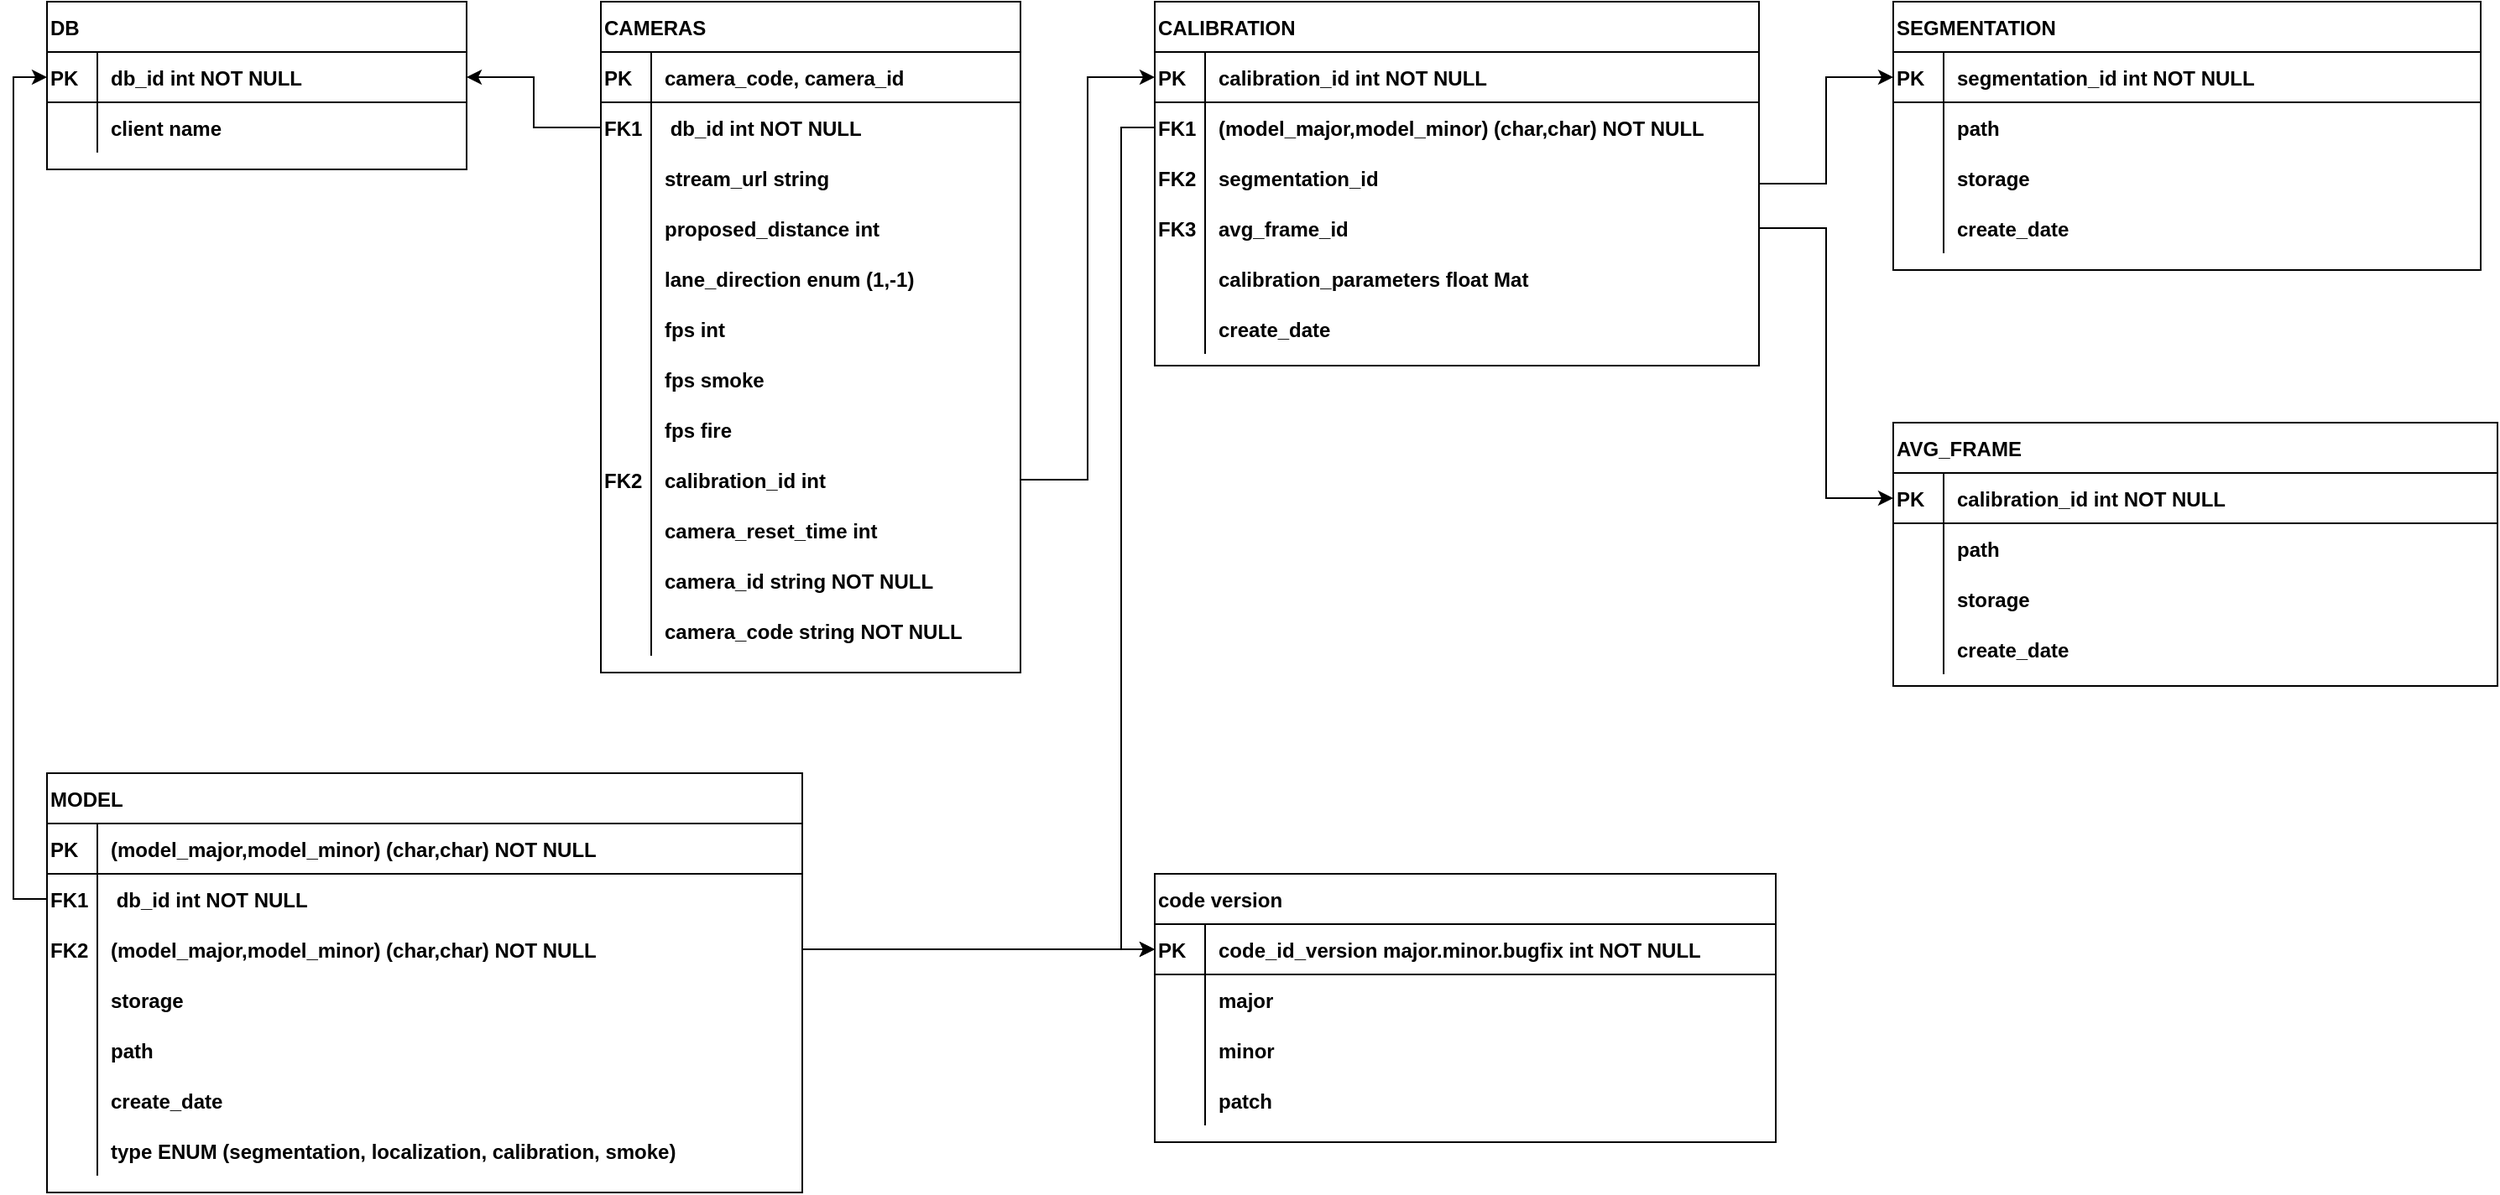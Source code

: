<mxfile version="20.6.2" type="github">
  <diagram id="R2lEEEUBdFMjLlhIrx00" name="Page-1">
    <mxGraphModel dx="2887" dy="1144" grid="1" gridSize="10" guides="1" tooltips="1" connect="1" arrows="1" fold="1" page="1" pageScale="1" pageWidth="850" pageHeight="1100" math="0" shadow="0" extFonts="Permanent Marker^https://fonts.googleapis.com/css?family=Permanent+Marker">
      <root>
        <mxCell id="0" />
        <mxCell id="1" parent="0" />
        <mxCell id="C-vyLk0tnHw3VtMMgP7b-2" value="SEGMENTATION" style="shape=table;startSize=30;container=1;collapsible=1;childLayout=tableLayout;fixedRows=1;rowLines=0;fontStyle=1;align=left;resizeLast=1;strokeWidth=1;strokeColor=default;fillColor=none;" parent="1" vertex="1">
          <mxGeometry x="880" y="120" width="350" height="160" as="geometry">
            <mxRectangle x="450" y="120" width="140" height="30" as="alternateBounds" />
          </mxGeometry>
        </mxCell>
        <mxCell id="C-vyLk0tnHw3VtMMgP7b-3" value="" style="shape=partialRectangle;collapsible=0;dropTarget=0;pointerEvents=0;points=[[0,0.5],[1,0.5]];portConstraint=eastwest;top=0;left=0;right=0;bottom=1;strokeWidth=1;strokeColor=default;fillColor=none;startSize=30;fontStyle=1;align=left;" parent="C-vyLk0tnHw3VtMMgP7b-2" vertex="1">
          <mxGeometry y="30" width="350" height="30" as="geometry" />
        </mxCell>
        <mxCell id="C-vyLk0tnHw3VtMMgP7b-4" value="PK" style="shape=partialRectangle;overflow=hidden;connectable=0;top=0;left=0;bottom=0;right=0;fontStyle=1;strokeWidth=1;strokeColor=default;fillColor=none;startSize=30;align=left;" parent="C-vyLk0tnHw3VtMMgP7b-3" vertex="1">
          <mxGeometry width="30" height="30" as="geometry">
            <mxRectangle width="30" height="30" as="alternateBounds" />
          </mxGeometry>
        </mxCell>
        <mxCell id="C-vyLk0tnHw3VtMMgP7b-5" value="segmentation_id int NOT NULL " style="shape=partialRectangle;overflow=hidden;connectable=0;top=0;left=0;bottom=0;right=0;align=left;spacingLeft=6;fontStyle=1;strokeWidth=1;strokeColor=default;fillColor=none;startSize=30;" parent="C-vyLk0tnHw3VtMMgP7b-3" vertex="1">
          <mxGeometry x="30" width="320" height="30" as="geometry">
            <mxRectangle width="320" height="30" as="alternateBounds" />
          </mxGeometry>
        </mxCell>
        <mxCell id="C-vyLk0tnHw3VtMMgP7b-9" value="" style="shape=partialRectangle;collapsible=0;dropTarget=0;pointerEvents=0;points=[[0,0.5],[1,0.5]];portConstraint=eastwest;top=0;left=0;right=0;bottom=0;strokeWidth=1;strokeColor=default;fillColor=none;startSize=30;fontStyle=1;align=left;" parent="C-vyLk0tnHw3VtMMgP7b-2" vertex="1">
          <mxGeometry y="60" width="350" height="30" as="geometry" />
        </mxCell>
        <mxCell id="C-vyLk0tnHw3VtMMgP7b-10" value="" style="shape=partialRectangle;overflow=hidden;connectable=0;top=0;left=0;bottom=0;right=0;strokeWidth=1;strokeColor=default;fillColor=none;startSize=30;fontStyle=1;align=left;" parent="C-vyLk0tnHw3VtMMgP7b-9" vertex="1">
          <mxGeometry width="30" height="30" as="geometry">
            <mxRectangle width="30" height="30" as="alternateBounds" />
          </mxGeometry>
        </mxCell>
        <mxCell id="C-vyLk0tnHw3VtMMgP7b-11" value="path" style="shape=partialRectangle;overflow=hidden;connectable=0;top=0;left=0;bottom=0;right=0;align=left;spacingLeft=6;strokeWidth=1;strokeColor=default;fillColor=none;startSize=30;fontStyle=1;" parent="C-vyLk0tnHw3VtMMgP7b-9" vertex="1">
          <mxGeometry x="30" width="320" height="30" as="geometry">
            <mxRectangle width="320" height="30" as="alternateBounds" />
          </mxGeometry>
        </mxCell>
        <mxCell id="N7TVtfNPH1mrvqPcN6rD-39" value="" style="shape=partialRectangle;collapsible=0;dropTarget=0;pointerEvents=0;points=[[0,0.5],[1,0.5]];portConstraint=eastwest;top=0;left=0;right=0;bottom=0;strokeWidth=1;strokeColor=default;fillColor=none;startSize=30;fontStyle=1;align=left;" parent="C-vyLk0tnHw3VtMMgP7b-2" vertex="1">
          <mxGeometry y="90" width="350" height="30" as="geometry" />
        </mxCell>
        <mxCell id="N7TVtfNPH1mrvqPcN6rD-40" value="" style="shape=partialRectangle;overflow=hidden;connectable=0;top=0;left=0;bottom=0;right=0;strokeWidth=1;strokeColor=default;fillColor=none;startSize=30;fontStyle=1;align=left;" parent="N7TVtfNPH1mrvqPcN6rD-39" vertex="1">
          <mxGeometry width="30" height="30" as="geometry">
            <mxRectangle width="30" height="30" as="alternateBounds" />
          </mxGeometry>
        </mxCell>
        <mxCell id="N7TVtfNPH1mrvqPcN6rD-41" value="storage" style="shape=partialRectangle;overflow=hidden;connectable=0;top=0;left=0;bottom=0;right=0;align=left;spacingLeft=6;strokeWidth=1;strokeColor=default;fillColor=none;startSize=30;fontStyle=1;" parent="N7TVtfNPH1mrvqPcN6rD-39" vertex="1">
          <mxGeometry x="30" width="320" height="30" as="geometry">
            <mxRectangle width="320" height="30" as="alternateBounds" />
          </mxGeometry>
        </mxCell>
        <mxCell id="N7TVtfNPH1mrvqPcN6rD-138" value="" style="shape=tableRow;horizontal=0;startSize=0;swimlaneHead=0;swimlaneBody=0;collapsible=0;dropTarget=0;points=[[0,0.5],[1,0.5]];portConstraint=eastwest;top=0;left=0;right=0;bottom=0;strokeWidth=1;strokeColor=default;fillColor=none;fontStyle=1;align=left;" parent="C-vyLk0tnHw3VtMMgP7b-2" vertex="1">
          <mxGeometry y="120" width="350" height="30" as="geometry" />
        </mxCell>
        <mxCell id="N7TVtfNPH1mrvqPcN6rD-139" value="" style="shape=partialRectangle;connectable=0;top=0;left=0;bottom=0;right=0;editable=1;overflow=hidden;strokeWidth=1;strokeColor=default;fillColor=none;startSize=30;fontStyle=1;align=left;" parent="N7TVtfNPH1mrvqPcN6rD-138" vertex="1">
          <mxGeometry width="30" height="30" as="geometry">
            <mxRectangle width="30" height="30" as="alternateBounds" />
          </mxGeometry>
        </mxCell>
        <mxCell id="N7TVtfNPH1mrvqPcN6rD-140" value="create_date" style="shape=partialRectangle;connectable=0;top=0;left=0;bottom=0;right=0;align=left;spacingLeft=6;overflow=hidden;strokeWidth=1;strokeColor=default;fillColor=none;startSize=30;fontStyle=1;" parent="N7TVtfNPH1mrvqPcN6rD-138" vertex="1">
          <mxGeometry x="30" width="320" height="30" as="geometry">
            <mxRectangle width="320" height="30" as="alternateBounds" />
          </mxGeometry>
        </mxCell>
        <mxCell id="C-vyLk0tnHw3VtMMgP7b-23" value="CAMERAS" style="shape=table;startSize=30;container=1;collapsible=1;childLayout=tableLayout;fixedRows=1;rowLines=0;fontStyle=1;align=left;resizeLast=1;strokeWidth=1;strokeColor=default;fillColor=none;" parent="1" vertex="1">
          <mxGeometry x="110" y="120" width="250" height="400" as="geometry">
            <mxRectangle x="120" y="120" width="100" height="30" as="alternateBounds" />
          </mxGeometry>
        </mxCell>
        <mxCell id="C-vyLk0tnHw3VtMMgP7b-24" value="" style="shape=partialRectangle;collapsible=0;dropTarget=0;pointerEvents=0;points=[[0,0.5],[1,0.5]];portConstraint=eastwest;top=0;left=0;right=0;bottom=1;strokeWidth=1;strokeColor=default;fillColor=none;startSize=30;fontStyle=1;align=left;" parent="C-vyLk0tnHw3VtMMgP7b-23" vertex="1">
          <mxGeometry y="30" width="250" height="30" as="geometry" />
        </mxCell>
        <mxCell id="C-vyLk0tnHw3VtMMgP7b-25" value="PK" style="shape=partialRectangle;overflow=hidden;connectable=0;top=0;left=0;bottom=0;right=0;fontStyle=1;strokeWidth=1;strokeColor=default;fillColor=none;startSize=30;align=left;" parent="C-vyLk0tnHw3VtMMgP7b-24" vertex="1">
          <mxGeometry width="30" height="30" as="geometry">
            <mxRectangle width="30" height="30" as="alternateBounds" />
          </mxGeometry>
        </mxCell>
        <mxCell id="C-vyLk0tnHw3VtMMgP7b-26" value="camera_code, camera_id" style="shape=partialRectangle;overflow=hidden;connectable=0;top=0;left=0;bottom=0;right=0;align=left;spacingLeft=6;fontStyle=1;strokeWidth=1;strokeColor=default;fillColor=none;startSize=30;" parent="C-vyLk0tnHw3VtMMgP7b-24" vertex="1">
          <mxGeometry x="30" width="220" height="30" as="geometry">
            <mxRectangle width="220" height="30" as="alternateBounds" />
          </mxGeometry>
        </mxCell>
        <mxCell id="N7TVtfNPH1mrvqPcN6rD-169" value="" style="shape=tableRow;horizontal=0;startSize=0;swimlaneHead=0;swimlaneBody=0;collapsible=0;dropTarget=0;points=[[0,0.5],[1,0.5]];portConstraint=eastwest;top=0;left=0;right=0;bottom=0;strokeWidth=1;strokeColor=default;fillColor=none;fontStyle=1;align=left;" parent="C-vyLk0tnHw3VtMMgP7b-23" vertex="1">
          <mxGeometry y="60" width="250" height="30" as="geometry" />
        </mxCell>
        <mxCell id="N7TVtfNPH1mrvqPcN6rD-170" value="FK1" style="shape=partialRectangle;connectable=0;top=0;left=0;bottom=0;right=0;fontStyle=1;overflow=hidden;strokeWidth=1;strokeColor=default;fillColor=none;startSize=30;align=left;" parent="N7TVtfNPH1mrvqPcN6rD-169" vertex="1">
          <mxGeometry width="30" height="30" as="geometry">
            <mxRectangle width="30" height="30" as="alternateBounds" />
          </mxGeometry>
        </mxCell>
        <mxCell id="N7TVtfNPH1mrvqPcN6rD-171" value=" db_id int NOT NULL" style="shape=partialRectangle;connectable=0;top=0;left=0;bottom=0;right=0;align=left;spacingLeft=6;fontStyle=1;overflow=hidden;strokeWidth=1;strokeColor=default;fillColor=none;startSize=30;" parent="N7TVtfNPH1mrvqPcN6rD-169" vertex="1">
          <mxGeometry x="30" width="220" height="30" as="geometry">
            <mxRectangle width="220" height="30" as="alternateBounds" />
          </mxGeometry>
        </mxCell>
        <mxCell id="C-vyLk0tnHw3VtMMgP7b-27" value="" style="shape=partialRectangle;collapsible=0;dropTarget=0;pointerEvents=0;points=[[0,0.5],[1,0.5]];portConstraint=eastwest;top=0;left=0;right=0;bottom=0;strokeWidth=1;strokeColor=default;fillColor=none;startSize=30;fontStyle=1;align=left;" parent="C-vyLk0tnHw3VtMMgP7b-23" vertex="1">
          <mxGeometry y="90" width="250" height="30" as="geometry" />
        </mxCell>
        <mxCell id="C-vyLk0tnHw3VtMMgP7b-28" value="" style="shape=partialRectangle;overflow=hidden;connectable=0;top=0;left=0;bottom=0;right=0;strokeWidth=1;strokeColor=default;fillColor=none;startSize=30;fontStyle=1;align=left;" parent="C-vyLk0tnHw3VtMMgP7b-27" vertex="1">
          <mxGeometry width="30" height="30" as="geometry">
            <mxRectangle width="30" height="30" as="alternateBounds" />
          </mxGeometry>
        </mxCell>
        <mxCell id="C-vyLk0tnHw3VtMMgP7b-29" value="stream_url string" style="shape=partialRectangle;overflow=hidden;connectable=0;top=0;left=0;bottom=0;right=0;align=left;spacingLeft=6;strokeWidth=1;strokeColor=default;fillColor=none;startSize=30;fontStyle=1;" parent="C-vyLk0tnHw3VtMMgP7b-27" vertex="1">
          <mxGeometry x="30" width="220" height="30" as="geometry">
            <mxRectangle width="220" height="30" as="alternateBounds" />
          </mxGeometry>
        </mxCell>
        <mxCell id="N7TVtfNPH1mrvqPcN6rD-126" value="" style="shape=tableRow;horizontal=0;startSize=0;swimlaneHead=0;swimlaneBody=0;collapsible=0;dropTarget=0;points=[[0,0.5],[1,0.5]];portConstraint=eastwest;top=0;left=0;right=0;bottom=0;strokeWidth=1;strokeColor=default;fillColor=none;fontStyle=1;align=left;" parent="C-vyLk0tnHw3VtMMgP7b-23" vertex="1">
          <mxGeometry y="120" width="250" height="30" as="geometry" />
        </mxCell>
        <mxCell id="N7TVtfNPH1mrvqPcN6rD-127" value="" style="shape=partialRectangle;connectable=0;top=0;left=0;bottom=0;right=0;editable=1;overflow=hidden;strokeWidth=1;strokeColor=default;fillColor=none;startSize=30;fontStyle=1;align=left;" parent="N7TVtfNPH1mrvqPcN6rD-126" vertex="1">
          <mxGeometry width="30" height="30" as="geometry">
            <mxRectangle width="30" height="30" as="alternateBounds" />
          </mxGeometry>
        </mxCell>
        <mxCell id="N7TVtfNPH1mrvqPcN6rD-128" value="proposed_distance int" style="shape=partialRectangle;connectable=0;top=0;left=0;bottom=0;right=0;align=left;spacingLeft=6;overflow=hidden;strokeWidth=1;strokeColor=default;fillColor=none;startSize=30;fontStyle=1;" parent="N7TVtfNPH1mrvqPcN6rD-126" vertex="1">
          <mxGeometry x="30" width="220" height="30" as="geometry">
            <mxRectangle width="220" height="30" as="alternateBounds" />
          </mxGeometry>
        </mxCell>
        <mxCell id="QD3TEROpQWLYoImufcCq-11" value="" style="shape=tableRow;horizontal=0;startSize=0;swimlaneHead=0;swimlaneBody=0;collapsible=0;dropTarget=0;points=[[0,0.5],[1,0.5]];portConstraint=eastwest;top=0;left=0;right=0;bottom=0;strokeWidth=1;strokeColor=default;fillColor=none;fontStyle=1;align=left;" vertex="1" parent="C-vyLk0tnHw3VtMMgP7b-23">
          <mxGeometry y="150" width="250" height="30" as="geometry" />
        </mxCell>
        <mxCell id="QD3TEROpQWLYoImufcCq-12" value="" style="shape=partialRectangle;connectable=0;top=0;left=0;bottom=0;right=0;editable=1;overflow=hidden;strokeWidth=1;strokeColor=default;fillColor=none;startSize=30;fontStyle=1;align=left;" vertex="1" parent="QD3TEROpQWLYoImufcCq-11">
          <mxGeometry width="30" height="30" as="geometry">
            <mxRectangle width="30" height="30" as="alternateBounds" />
          </mxGeometry>
        </mxCell>
        <mxCell id="QD3TEROpQWLYoImufcCq-13" value="lane_direction enum (1,-1)" style="shape=partialRectangle;connectable=0;top=0;left=0;bottom=0;right=0;align=left;spacingLeft=6;overflow=hidden;strokeWidth=1;strokeColor=default;fillColor=none;startSize=30;fontStyle=1;" vertex="1" parent="QD3TEROpQWLYoImufcCq-11">
          <mxGeometry x="30" width="220" height="30" as="geometry">
            <mxRectangle width="220" height="30" as="alternateBounds" />
          </mxGeometry>
        </mxCell>
        <mxCell id="QD3TEROpQWLYoImufcCq-8" value="" style="shape=tableRow;horizontal=0;startSize=0;swimlaneHead=0;swimlaneBody=0;collapsible=0;dropTarget=0;points=[[0,0.5],[1,0.5]];portConstraint=eastwest;top=0;left=0;right=0;bottom=0;strokeWidth=1;strokeColor=default;fillColor=none;fontStyle=1;align=left;" vertex="1" parent="C-vyLk0tnHw3VtMMgP7b-23">
          <mxGeometry y="180" width="250" height="30" as="geometry" />
        </mxCell>
        <mxCell id="QD3TEROpQWLYoImufcCq-9" value="" style="shape=partialRectangle;connectable=0;top=0;left=0;bottom=0;right=0;editable=1;overflow=hidden;strokeWidth=1;strokeColor=default;fillColor=none;startSize=30;fontStyle=1;align=left;" vertex="1" parent="QD3TEROpQWLYoImufcCq-8">
          <mxGeometry width="30" height="30" as="geometry">
            <mxRectangle width="30" height="30" as="alternateBounds" />
          </mxGeometry>
        </mxCell>
        <mxCell id="QD3TEROpQWLYoImufcCq-10" value="fps int" style="shape=partialRectangle;connectable=0;top=0;left=0;bottom=0;right=0;align=left;spacingLeft=6;overflow=hidden;strokeWidth=1;strokeColor=default;fillColor=none;startSize=30;fontStyle=1;" vertex="1" parent="QD3TEROpQWLYoImufcCq-8">
          <mxGeometry x="30" width="220" height="30" as="geometry">
            <mxRectangle width="220" height="30" as="alternateBounds" />
          </mxGeometry>
        </mxCell>
        <mxCell id="N7TVtfNPH1mrvqPcN6rD-132" value="" style="shape=tableRow;horizontal=0;startSize=0;swimlaneHead=0;swimlaneBody=0;collapsible=0;dropTarget=0;points=[[0,0.5],[1,0.5]];portConstraint=eastwest;top=0;left=0;right=0;bottom=0;strokeWidth=1;strokeColor=default;fillColor=none;fontStyle=1;align=left;" parent="C-vyLk0tnHw3VtMMgP7b-23" vertex="1">
          <mxGeometry y="210" width="250" height="30" as="geometry" />
        </mxCell>
        <mxCell id="N7TVtfNPH1mrvqPcN6rD-133" value="" style="shape=partialRectangle;connectable=0;top=0;left=0;bottom=0;right=0;editable=1;overflow=hidden;strokeWidth=1;strokeColor=default;fillColor=none;startSize=30;fontStyle=1;align=left;" parent="N7TVtfNPH1mrvqPcN6rD-132" vertex="1">
          <mxGeometry width="30" height="30" as="geometry">
            <mxRectangle width="30" height="30" as="alternateBounds" />
          </mxGeometry>
        </mxCell>
        <mxCell id="N7TVtfNPH1mrvqPcN6rD-134" value="fps smoke" style="shape=partialRectangle;connectable=0;top=0;left=0;bottom=0;right=0;align=left;spacingLeft=6;overflow=hidden;strokeWidth=1;strokeColor=default;fillColor=none;startSize=30;fontStyle=1;" parent="N7TVtfNPH1mrvqPcN6rD-132" vertex="1">
          <mxGeometry x="30" width="220" height="30" as="geometry">
            <mxRectangle width="220" height="30" as="alternateBounds" />
          </mxGeometry>
        </mxCell>
        <mxCell id="QD3TEROpQWLYoImufcCq-14" value="" style="shape=tableRow;horizontal=0;startSize=0;swimlaneHead=0;swimlaneBody=0;collapsible=0;dropTarget=0;points=[[0,0.5],[1,0.5]];portConstraint=eastwest;top=0;left=0;right=0;bottom=0;strokeWidth=1;strokeColor=default;fillColor=none;fontStyle=1;align=left;" vertex="1" parent="C-vyLk0tnHw3VtMMgP7b-23">
          <mxGeometry y="240" width="250" height="30" as="geometry" />
        </mxCell>
        <mxCell id="QD3TEROpQWLYoImufcCq-15" value="" style="shape=partialRectangle;connectable=0;top=0;left=0;bottom=0;right=0;editable=1;overflow=hidden;strokeWidth=1;strokeColor=default;fillColor=none;startSize=30;fontStyle=1;align=left;" vertex="1" parent="QD3TEROpQWLYoImufcCq-14">
          <mxGeometry width="30" height="30" as="geometry">
            <mxRectangle width="30" height="30" as="alternateBounds" />
          </mxGeometry>
        </mxCell>
        <mxCell id="QD3TEROpQWLYoImufcCq-16" value="fps fire" style="shape=partialRectangle;connectable=0;top=0;left=0;bottom=0;right=0;align=left;spacingLeft=6;overflow=hidden;strokeWidth=1;strokeColor=default;fillColor=none;startSize=30;fontStyle=1;" vertex="1" parent="QD3TEROpQWLYoImufcCq-14">
          <mxGeometry x="30" width="220" height="30" as="geometry">
            <mxRectangle width="220" height="30" as="alternateBounds" />
          </mxGeometry>
        </mxCell>
        <mxCell id="QD3TEROpQWLYoImufcCq-22" value="" style="shape=tableRow;horizontal=0;startSize=0;swimlaneHead=0;swimlaneBody=0;collapsible=0;dropTarget=0;points=[[0,0.5],[1,0.5]];portConstraint=eastwest;top=0;left=0;right=0;bottom=0;strokeWidth=1;strokeColor=default;fillColor=none;fontStyle=1;align=left;" vertex="1" parent="C-vyLk0tnHw3VtMMgP7b-23">
          <mxGeometry y="270" width="250" height="30" as="geometry" />
        </mxCell>
        <mxCell id="QD3TEROpQWLYoImufcCq-23" value="FK2" style="shape=partialRectangle;connectable=0;top=0;left=0;bottom=0;right=0;editable=1;overflow=hidden;strokeWidth=1;strokeColor=default;fillColor=none;startSize=30;fontStyle=1;align=left;" vertex="1" parent="QD3TEROpQWLYoImufcCq-22">
          <mxGeometry width="30" height="30" as="geometry">
            <mxRectangle width="30" height="30" as="alternateBounds" />
          </mxGeometry>
        </mxCell>
        <mxCell id="QD3TEROpQWLYoImufcCq-24" value="calibration_id int" style="shape=partialRectangle;connectable=0;top=0;left=0;bottom=0;right=0;align=left;spacingLeft=6;overflow=hidden;strokeWidth=1;strokeColor=default;fillColor=none;startSize=30;fontStyle=1;" vertex="1" parent="QD3TEROpQWLYoImufcCq-22">
          <mxGeometry x="30" width="220" height="30" as="geometry">
            <mxRectangle width="220" height="30" as="alternateBounds" />
          </mxGeometry>
        </mxCell>
        <mxCell id="QD3TEROpQWLYoImufcCq-19" value="" style="shape=tableRow;horizontal=0;startSize=0;swimlaneHead=0;swimlaneBody=0;collapsible=0;dropTarget=0;points=[[0,0.5],[1,0.5]];portConstraint=eastwest;top=0;left=0;right=0;bottom=0;strokeWidth=1;strokeColor=default;fillColor=none;fontStyle=1;align=left;" vertex="1" parent="C-vyLk0tnHw3VtMMgP7b-23">
          <mxGeometry y="300" width="250" height="30" as="geometry" />
        </mxCell>
        <mxCell id="QD3TEROpQWLYoImufcCq-20" value="" style="shape=partialRectangle;connectable=0;top=0;left=0;bottom=0;right=0;editable=1;overflow=hidden;strokeWidth=1;strokeColor=default;fillColor=none;startSize=30;fontStyle=1;align=left;" vertex="1" parent="QD3TEROpQWLYoImufcCq-19">
          <mxGeometry width="30" height="30" as="geometry">
            <mxRectangle width="30" height="30" as="alternateBounds" />
          </mxGeometry>
        </mxCell>
        <mxCell id="QD3TEROpQWLYoImufcCq-21" value="camera_reset_time int" style="shape=partialRectangle;connectable=0;top=0;left=0;bottom=0;right=0;align=left;spacingLeft=6;overflow=hidden;strokeWidth=1;strokeColor=default;fillColor=none;startSize=30;fontStyle=1;" vertex="1" parent="QD3TEROpQWLYoImufcCq-19">
          <mxGeometry x="30" width="220" height="30" as="geometry">
            <mxRectangle width="220" height="30" as="alternateBounds" />
          </mxGeometry>
        </mxCell>
        <mxCell id="QD3TEROpQWLYoImufcCq-4" value="" style="shape=tableRow;horizontal=0;startSize=0;swimlaneHead=0;swimlaneBody=0;collapsible=0;dropTarget=0;points=[[0,0.5],[1,0.5]];portConstraint=eastwest;top=0;left=0;right=0;bottom=0;strokeWidth=1;strokeColor=default;fillColor=none;fontStyle=1;align=left;" vertex="1" parent="C-vyLk0tnHw3VtMMgP7b-23">
          <mxGeometry y="330" width="250" height="30" as="geometry" />
        </mxCell>
        <mxCell id="QD3TEROpQWLYoImufcCq-5" value="" style="shape=partialRectangle;connectable=0;top=0;left=0;bottom=0;right=0;editable=1;overflow=hidden;strokeWidth=1;strokeColor=default;fillColor=none;startSize=30;fontStyle=1;align=left;" vertex="1" parent="QD3TEROpQWLYoImufcCq-4">
          <mxGeometry width="30" height="30" as="geometry">
            <mxRectangle width="30" height="30" as="alternateBounds" />
          </mxGeometry>
        </mxCell>
        <mxCell id="QD3TEROpQWLYoImufcCq-6" value="camera_id string NOT NULL" style="shape=partialRectangle;connectable=0;top=0;left=0;bottom=0;right=0;align=left;spacingLeft=6;overflow=hidden;strokeWidth=1;strokeColor=default;fillColor=none;startSize=30;fontStyle=1;" vertex="1" parent="QD3TEROpQWLYoImufcCq-4">
          <mxGeometry x="30" width="220" height="30" as="geometry">
            <mxRectangle width="220" height="30" as="alternateBounds" />
          </mxGeometry>
        </mxCell>
        <mxCell id="N7TVtfNPH1mrvqPcN6rD-135" value="" style="shape=tableRow;horizontal=0;startSize=0;swimlaneHead=0;swimlaneBody=0;collapsible=0;dropTarget=0;points=[[0,0.5],[1,0.5]];portConstraint=eastwest;top=0;left=0;right=0;bottom=0;strokeWidth=1;strokeColor=default;fillColor=none;fontStyle=1;align=left;" parent="C-vyLk0tnHw3VtMMgP7b-23" vertex="1">
          <mxGeometry y="360" width="250" height="30" as="geometry" />
        </mxCell>
        <mxCell id="N7TVtfNPH1mrvqPcN6rD-136" value="" style="shape=partialRectangle;connectable=0;top=0;left=0;bottom=0;right=0;editable=1;overflow=hidden;strokeWidth=1;strokeColor=default;fillColor=none;startSize=30;fontStyle=1;align=left;" parent="N7TVtfNPH1mrvqPcN6rD-135" vertex="1">
          <mxGeometry width="30" height="30" as="geometry">
            <mxRectangle width="30" height="30" as="alternateBounds" />
          </mxGeometry>
        </mxCell>
        <mxCell id="N7TVtfNPH1mrvqPcN6rD-137" value="camera_code string NOT NULL" style="shape=partialRectangle;connectable=0;top=0;left=0;bottom=0;right=0;align=left;spacingLeft=6;overflow=hidden;strokeWidth=1;strokeColor=default;fillColor=none;startSize=30;fontStyle=1;" parent="N7TVtfNPH1mrvqPcN6rD-135" vertex="1">
          <mxGeometry x="30" width="220" height="30" as="geometry">
            <mxRectangle width="220" height="30" as="alternateBounds" />
          </mxGeometry>
        </mxCell>
        <mxCell id="N7TVtfNPH1mrvqPcN6rD-150" value="DB" style="shape=table;startSize=30;container=1;collapsible=1;childLayout=tableLayout;fixedRows=1;rowLines=0;fontStyle=1;align=left;resizeLast=1;strokeWidth=1;strokeColor=default;fillColor=none;" parent="1" vertex="1">
          <mxGeometry x="-220" y="120" width="250" height="100" as="geometry">
            <mxRectangle x="120" y="120" width="100" height="30" as="alternateBounds" />
          </mxGeometry>
        </mxCell>
        <mxCell id="N7TVtfNPH1mrvqPcN6rD-151" value="" style="shape=partialRectangle;collapsible=0;dropTarget=0;pointerEvents=0;points=[[0,0.5],[1,0.5]];portConstraint=eastwest;top=0;left=0;right=0;bottom=1;strokeWidth=1;strokeColor=default;fillColor=none;startSize=30;fontStyle=1;align=left;" parent="N7TVtfNPH1mrvqPcN6rD-150" vertex="1">
          <mxGeometry y="30" width="250" height="30" as="geometry" />
        </mxCell>
        <mxCell id="N7TVtfNPH1mrvqPcN6rD-152" value="PK" style="shape=partialRectangle;overflow=hidden;connectable=0;top=0;left=0;bottom=0;right=0;fontStyle=1;strokeWidth=1;strokeColor=default;fillColor=none;startSize=30;align=left;" parent="N7TVtfNPH1mrvqPcN6rD-151" vertex="1">
          <mxGeometry width="30" height="30" as="geometry">
            <mxRectangle width="30" height="30" as="alternateBounds" />
          </mxGeometry>
        </mxCell>
        <mxCell id="N7TVtfNPH1mrvqPcN6rD-153" value="db_id int NOT NULL" style="shape=partialRectangle;overflow=hidden;connectable=0;top=0;left=0;bottom=0;right=0;align=left;spacingLeft=6;fontStyle=1;strokeWidth=1;strokeColor=default;fillColor=none;startSize=30;" parent="N7TVtfNPH1mrvqPcN6rD-151" vertex="1">
          <mxGeometry x="30" width="220" height="30" as="geometry">
            <mxRectangle width="220" height="30" as="alternateBounds" />
          </mxGeometry>
        </mxCell>
        <mxCell id="N7TVtfNPH1mrvqPcN6rD-154" value="" style="shape=partialRectangle;collapsible=0;dropTarget=0;pointerEvents=0;points=[[0,0.5],[1,0.5]];portConstraint=eastwest;top=0;left=0;right=0;bottom=0;strokeWidth=1;strokeColor=default;fillColor=none;startSize=30;fontStyle=1;align=left;" parent="N7TVtfNPH1mrvqPcN6rD-150" vertex="1">
          <mxGeometry y="60" width="250" height="30" as="geometry" />
        </mxCell>
        <mxCell id="N7TVtfNPH1mrvqPcN6rD-155" value="" style="shape=partialRectangle;overflow=hidden;connectable=0;top=0;left=0;bottom=0;right=0;strokeWidth=1;strokeColor=default;fillColor=none;startSize=30;fontStyle=1;align=left;" parent="N7TVtfNPH1mrvqPcN6rD-154" vertex="1">
          <mxGeometry width="30" height="30" as="geometry">
            <mxRectangle width="30" height="30" as="alternateBounds" />
          </mxGeometry>
        </mxCell>
        <mxCell id="N7TVtfNPH1mrvqPcN6rD-156" value="client name" style="shape=partialRectangle;overflow=hidden;connectable=0;top=0;left=0;bottom=0;right=0;align=left;spacingLeft=6;strokeWidth=1;strokeColor=default;fillColor=none;startSize=30;fontStyle=1;" parent="N7TVtfNPH1mrvqPcN6rD-154" vertex="1">
          <mxGeometry x="30" width="220" height="30" as="geometry">
            <mxRectangle width="220" height="30" as="alternateBounds" />
          </mxGeometry>
        </mxCell>
        <mxCell id="N7TVtfNPH1mrvqPcN6rD-172" style="edgeStyle=orthogonalEdgeStyle;rounded=0;orthogonalLoop=1;jettySize=auto;html=1;exitX=0;exitY=0.5;exitDx=0;exitDy=0;entryX=1;entryY=0.5;entryDx=0;entryDy=0;strokeWidth=1;strokeColor=default;fontSize=12;fillColor=none;startSize=30;fontStyle=1;align=left;" parent="1" source="N7TVtfNPH1mrvqPcN6rD-169" target="N7TVtfNPH1mrvqPcN6rD-151" edge="1">
          <mxGeometry relative="1" as="geometry" />
        </mxCell>
        <mxCell id="N7TVtfNPH1mrvqPcN6rD-192" value="MODEL" style="shape=table;startSize=30;container=1;collapsible=1;childLayout=tableLayout;fixedRows=1;rowLines=0;fontStyle=1;align=left;resizeLast=1;strokeWidth=1;strokeColor=default;fillColor=none;" parent="1" vertex="1">
          <mxGeometry x="-220" y="580" width="450" height="250" as="geometry">
            <mxRectangle x="120" y="120" width="100" height="30" as="alternateBounds" />
          </mxGeometry>
        </mxCell>
        <mxCell id="N7TVtfNPH1mrvqPcN6rD-193" value="" style="shape=partialRectangle;collapsible=0;dropTarget=0;pointerEvents=0;points=[[0,0.5],[1,0.5]];portConstraint=eastwest;top=0;left=0;right=0;bottom=1;strokeWidth=1;strokeColor=default;fillColor=none;startSize=30;fontStyle=1;align=left;" parent="N7TVtfNPH1mrvqPcN6rD-192" vertex="1">
          <mxGeometry y="30" width="450" height="30" as="geometry" />
        </mxCell>
        <mxCell id="N7TVtfNPH1mrvqPcN6rD-194" value="PK" style="shape=partialRectangle;overflow=hidden;connectable=0;top=0;left=0;bottom=0;right=0;fontStyle=1;strokeWidth=1;strokeColor=default;fillColor=none;startSize=30;align=left;" parent="N7TVtfNPH1mrvqPcN6rD-193" vertex="1">
          <mxGeometry width="30" height="30" as="geometry">
            <mxRectangle width="30" height="30" as="alternateBounds" />
          </mxGeometry>
        </mxCell>
        <mxCell id="N7TVtfNPH1mrvqPcN6rD-195" value="(model_major,model_minor) (char,char) NOT NULL" style="shape=partialRectangle;overflow=hidden;connectable=0;top=0;left=0;bottom=0;right=0;align=left;spacingLeft=6;fontStyle=1;strokeWidth=1;strokeColor=default;fillColor=none;startSize=30;" parent="N7TVtfNPH1mrvqPcN6rD-193" vertex="1">
          <mxGeometry x="30" width="420" height="30" as="geometry">
            <mxRectangle width="420" height="30" as="alternateBounds" />
          </mxGeometry>
        </mxCell>
        <mxCell id="N7TVtfNPH1mrvqPcN6rD-199" value="" style="shape=tableRow;horizontal=0;startSize=0;swimlaneHead=0;swimlaneBody=0;collapsible=0;dropTarget=0;points=[[0,0.5],[1,0.5]];portConstraint=eastwest;top=0;left=0;right=0;bottom=0;strokeWidth=1;strokeColor=default;fillColor=none;fontStyle=1;align=left;" parent="N7TVtfNPH1mrvqPcN6rD-192" vertex="1">
          <mxGeometry y="60" width="450" height="30" as="geometry" />
        </mxCell>
        <mxCell id="N7TVtfNPH1mrvqPcN6rD-200" value="FK1" style="shape=partialRectangle;connectable=0;top=0;left=0;bottom=0;right=0;fontStyle=1;overflow=hidden;strokeWidth=1;strokeColor=default;fillColor=none;startSize=30;align=left;" parent="N7TVtfNPH1mrvqPcN6rD-199" vertex="1">
          <mxGeometry width="30" height="30" as="geometry">
            <mxRectangle width="30" height="30" as="alternateBounds" />
          </mxGeometry>
        </mxCell>
        <mxCell id="N7TVtfNPH1mrvqPcN6rD-201" value=" db_id int NOT NULL" style="shape=partialRectangle;connectable=0;top=0;left=0;bottom=0;right=0;align=left;spacingLeft=6;fontStyle=1;overflow=hidden;strokeWidth=1;strokeColor=default;fillColor=none;startSize=30;" parent="N7TVtfNPH1mrvqPcN6rD-199" vertex="1">
          <mxGeometry x="30" width="420" height="30" as="geometry">
            <mxRectangle width="420" height="30" as="alternateBounds" />
          </mxGeometry>
        </mxCell>
        <mxCell id="BFBuDWP6qZN-34i26mXP-14" value="" style="shape=tableRow;horizontal=0;startSize=0;swimlaneHead=0;swimlaneBody=0;collapsible=0;dropTarget=0;points=[[0,0.5],[1,0.5]];portConstraint=eastwest;top=0;left=0;right=0;bottom=0;strokeWidth=1;strokeColor=default;fillColor=none;fontStyle=1;align=left;" parent="N7TVtfNPH1mrvqPcN6rD-192" vertex="1">
          <mxGeometry y="90" width="450" height="30" as="geometry" />
        </mxCell>
        <mxCell id="BFBuDWP6qZN-34i26mXP-15" value="FK2" style="shape=partialRectangle;connectable=0;top=0;left=0;bottom=0;right=0;fontStyle=1;overflow=hidden;strokeWidth=1;strokeColor=default;fillColor=none;startSize=30;align=left;" parent="BFBuDWP6qZN-34i26mXP-14" vertex="1">
          <mxGeometry width="30" height="30" as="geometry">
            <mxRectangle width="30" height="30" as="alternateBounds" />
          </mxGeometry>
        </mxCell>
        <mxCell id="BFBuDWP6qZN-34i26mXP-16" value="(model_major,model_minor) (char,char) NOT NULL" style="shape=partialRectangle;connectable=0;top=0;left=0;bottom=0;right=0;align=left;spacingLeft=6;fontStyle=1;overflow=hidden;strokeWidth=1;strokeColor=default;fillColor=none;startSize=30;" parent="BFBuDWP6qZN-34i26mXP-14" vertex="1">
          <mxGeometry x="30" width="420" height="30" as="geometry">
            <mxRectangle width="420" height="30" as="alternateBounds" />
          </mxGeometry>
        </mxCell>
        <mxCell id="N7TVtfNPH1mrvqPcN6rD-196" value="" style="shape=partialRectangle;collapsible=0;dropTarget=0;pointerEvents=0;points=[[0,0.5],[1,0.5]];portConstraint=eastwest;top=0;left=0;right=0;bottom=0;strokeWidth=1;strokeColor=default;fillColor=none;startSize=30;fontStyle=1;align=left;" parent="N7TVtfNPH1mrvqPcN6rD-192" vertex="1">
          <mxGeometry y="120" width="450" height="30" as="geometry" />
        </mxCell>
        <mxCell id="N7TVtfNPH1mrvqPcN6rD-197" value="" style="shape=partialRectangle;overflow=hidden;connectable=0;top=0;left=0;bottom=0;right=0;strokeWidth=1;strokeColor=default;fillColor=none;startSize=30;fontStyle=1;align=left;" parent="N7TVtfNPH1mrvqPcN6rD-196" vertex="1">
          <mxGeometry width="30" height="30" as="geometry">
            <mxRectangle width="30" height="30" as="alternateBounds" />
          </mxGeometry>
        </mxCell>
        <mxCell id="N7TVtfNPH1mrvqPcN6rD-198" value="storage" style="shape=partialRectangle;overflow=hidden;connectable=0;top=0;left=0;bottom=0;right=0;align=left;spacingLeft=6;strokeWidth=1;strokeColor=default;fillColor=none;startSize=30;fontStyle=1;" parent="N7TVtfNPH1mrvqPcN6rD-196" vertex="1">
          <mxGeometry x="30" width="420" height="30" as="geometry">
            <mxRectangle width="420" height="30" as="alternateBounds" />
          </mxGeometry>
        </mxCell>
        <mxCell id="N7TVtfNPH1mrvqPcN6rD-202" value="" style="shape=tableRow;horizontal=0;startSize=0;swimlaneHead=0;swimlaneBody=0;collapsible=0;dropTarget=0;points=[[0,0.5],[1,0.5]];portConstraint=eastwest;top=0;left=0;right=0;bottom=0;strokeWidth=1;strokeColor=default;fillColor=none;fontStyle=1;align=left;" parent="N7TVtfNPH1mrvqPcN6rD-192" vertex="1">
          <mxGeometry y="150" width="450" height="30" as="geometry" />
        </mxCell>
        <mxCell id="N7TVtfNPH1mrvqPcN6rD-203" value="" style="shape=partialRectangle;connectable=0;top=0;left=0;bottom=0;right=0;editable=1;overflow=hidden;strokeWidth=1;strokeColor=default;fillColor=none;startSize=30;fontStyle=1;align=left;" parent="N7TVtfNPH1mrvqPcN6rD-202" vertex="1">
          <mxGeometry width="30" height="30" as="geometry">
            <mxRectangle width="30" height="30" as="alternateBounds" />
          </mxGeometry>
        </mxCell>
        <mxCell id="N7TVtfNPH1mrvqPcN6rD-204" value="path" style="shape=partialRectangle;connectable=0;top=0;left=0;bottom=0;right=0;align=left;spacingLeft=6;overflow=hidden;strokeWidth=1;strokeColor=default;fillColor=none;startSize=30;fontStyle=1;" parent="N7TVtfNPH1mrvqPcN6rD-202" vertex="1">
          <mxGeometry x="30" width="420" height="30" as="geometry">
            <mxRectangle width="420" height="30" as="alternateBounds" />
          </mxGeometry>
        </mxCell>
        <mxCell id="N7TVtfNPH1mrvqPcN6rD-208" value="" style="shape=tableRow;horizontal=0;startSize=0;swimlaneHead=0;swimlaneBody=0;collapsible=0;dropTarget=0;points=[[0,0.5],[1,0.5]];portConstraint=eastwest;top=0;left=0;right=0;bottom=0;strokeWidth=1;strokeColor=default;fillColor=none;fontStyle=1;align=left;" parent="N7TVtfNPH1mrvqPcN6rD-192" vertex="1">
          <mxGeometry y="180" width="450" height="30" as="geometry" />
        </mxCell>
        <mxCell id="N7TVtfNPH1mrvqPcN6rD-209" value="" style="shape=partialRectangle;connectable=0;top=0;left=0;bottom=0;right=0;editable=1;overflow=hidden;strokeWidth=1;strokeColor=default;fillColor=none;startSize=30;fontStyle=1;align=left;" parent="N7TVtfNPH1mrvqPcN6rD-208" vertex="1">
          <mxGeometry width="30" height="30" as="geometry">
            <mxRectangle width="30" height="30" as="alternateBounds" />
          </mxGeometry>
        </mxCell>
        <mxCell id="N7TVtfNPH1mrvqPcN6rD-210" value="create_date" style="shape=partialRectangle;connectable=0;top=0;left=0;bottom=0;right=0;align=left;spacingLeft=6;overflow=hidden;strokeWidth=1;strokeColor=default;fillColor=none;startSize=30;fontStyle=1;" parent="N7TVtfNPH1mrvqPcN6rD-208" vertex="1">
          <mxGeometry x="30" width="420" height="30" as="geometry">
            <mxRectangle width="420" height="30" as="alternateBounds" />
          </mxGeometry>
        </mxCell>
        <mxCell id="BFBuDWP6qZN-34i26mXP-18" value="" style="shape=tableRow;horizontal=0;startSize=0;swimlaneHead=0;swimlaneBody=0;collapsible=0;dropTarget=0;points=[[0,0.5],[1,0.5]];portConstraint=eastwest;top=0;left=0;right=0;bottom=0;strokeWidth=1;strokeColor=default;fillColor=none;fontStyle=1;align=left;" parent="N7TVtfNPH1mrvqPcN6rD-192" vertex="1">
          <mxGeometry y="210" width="450" height="30" as="geometry" />
        </mxCell>
        <mxCell id="BFBuDWP6qZN-34i26mXP-19" value="" style="shape=partialRectangle;connectable=0;top=0;left=0;bottom=0;right=0;editable=1;overflow=hidden;strokeWidth=1;strokeColor=default;fillColor=none;startSize=30;fontStyle=1;align=left;" parent="BFBuDWP6qZN-34i26mXP-18" vertex="1">
          <mxGeometry width="30" height="30" as="geometry">
            <mxRectangle width="30" height="30" as="alternateBounds" />
          </mxGeometry>
        </mxCell>
        <mxCell id="BFBuDWP6qZN-34i26mXP-20" value="type ENUM (segmentation, localization, calibration, smoke)" style="shape=partialRectangle;connectable=0;top=0;left=0;bottom=0;right=0;align=left;spacingLeft=6;overflow=hidden;strokeWidth=1;strokeColor=default;fillColor=none;startSize=30;fontStyle=1;" parent="BFBuDWP6qZN-34i26mXP-18" vertex="1">
          <mxGeometry x="30" width="420" height="30" as="geometry">
            <mxRectangle width="420" height="30" as="alternateBounds" />
          </mxGeometry>
        </mxCell>
        <mxCell id="BFBuDWP6qZN-34i26mXP-4" value="code version" style="shape=table;startSize=30;container=1;collapsible=1;childLayout=tableLayout;fixedRows=1;rowLines=0;fontStyle=1;align=left;resizeLast=1;strokeWidth=1;strokeColor=default;fillColor=none;" parent="1" vertex="1">
          <mxGeometry x="440" y="640" width="370" height="160" as="geometry">
            <mxRectangle x="120" y="120" width="100" height="30" as="alternateBounds" />
          </mxGeometry>
        </mxCell>
        <mxCell id="BFBuDWP6qZN-34i26mXP-5" value="" style="shape=partialRectangle;collapsible=0;dropTarget=0;pointerEvents=0;points=[[0,0.5],[1,0.5]];portConstraint=eastwest;top=0;left=0;right=0;bottom=1;strokeWidth=1;strokeColor=default;fillColor=none;startSize=30;fontStyle=1;align=left;" parent="BFBuDWP6qZN-34i26mXP-4" vertex="1">
          <mxGeometry y="30" width="370" height="30" as="geometry" />
        </mxCell>
        <mxCell id="BFBuDWP6qZN-34i26mXP-6" value="PK" style="shape=partialRectangle;overflow=hidden;connectable=0;top=0;left=0;bottom=0;right=0;fontStyle=1;strokeWidth=1;strokeColor=default;fillColor=none;startSize=30;align=left;" parent="BFBuDWP6qZN-34i26mXP-5" vertex="1">
          <mxGeometry width="30" height="30" as="geometry">
            <mxRectangle width="30" height="30" as="alternateBounds" />
          </mxGeometry>
        </mxCell>
        <mxCell id="BFBuDWP6qZN-34i26mXP-7" value="code_id_version major.minor.bugfix int NOT NULL" style="shape=partialRectangle;overflow=hidden;connectable=0;top=0;left=0;bottom=0;right=0;align=left;spacingLeft=6;fontStyle=1;strokeWidth=1;strokeColor=default;fillColor=none;startSize=30;" parent="BFBuDWP6qZN-34i26mXP-5" vertex="1">
          <mxGeometry x="30" width="340" height="30" as="geometry">
            <mxRectangle width="340" height="30" as="alternateBounds" />
          </mxGeometry>
        </mxCell>
        <mxCell id="BFBuDWP6qZN-34i26mXP-8" value="" style="shape=partialRectangle;collapsible=0;dropTarget=0;pointerEvents=0;points=[[0,0.5],[1,0.5]];portConstraint=eastwest;top=0;left=0;right=0;bottom=0;strokeWidth=1;strokeColor=default;fillColor=none;startSize=30;fontStyle=1;align=left;" parent="BFBuDWP6qZN-34i26mXP-4" vertex="1">
          <mxGeometry y="60" width="370" height="30" as="geometry" />
        </mxCell>
        <mxCell id="BFBuDWP6qZN-34i26mXP-9" value="" style="shape=partialRectangle;overflow=hidden;connectable=0;top=0;left=0;bottom=0;right=0;strokeWidth=1;strokeColor=default;fillColor=none;startSize=30;fontStyle=1;align=left;" parent="BFBuDWP6qZN-34i26mXP-8" vertex="1">
          <mxGeometry width="30" height="30" as="geometry">
            <mxRectangle width="30" height="30" as="alternateBounds" />
          </mxGeometry>
        </mxCell>
        <mxCell id="BFBuDWP6qZN-34i26mXP-10" value="major    " style="shape=partialRectangle;overflow=hidden;connectable=0;top=0;left=0;bottom=0;right=0;align=left;spacingLeft=6;strokeWidth=1;strokeColor=default;fillColor=none;startSize=30;fontStyle=1;" parent="BFBuDWP6qZN-34i26mXP-8" vertex="1">
          <mxGeometry x="30" width="340" height="30" as="geometry">
            <mxRectangle width="340" height="30" as="alternateBounds" />
          </mxGeometry>
        </mxCell>
        <mxCell id="BFBuDWP6qZN-34i26mXP-11" value="" style="shape=tableRow;horizontal=0;startSize=0;swimlaneHead=0;swimlaneBody=0;collapsible=0;dropTarget=0;points=[[0,0.5],[1,0.5]];portConstraint=eastwest;top=0;left=0;right=0;bottom=0;strokeWidth=1;strokeColor=default;fillColor=none;fontStyle=1;align=left;" parent="BFBuDWP6qZN-34i26mXP-4" vertex="1">
          <mxGeometry y="90" width="370" height="30" as="geometry" />
        </mxCell>
        <mxCell id="BFBuDWP6qZN-34i26mXP-12" value="" style="shape=partialRectangle;connectable=0;top=0;left=0;bottom=0;right=0;editable=1;overflow=hidden;strokeWidth=1;strokeColor=default;fillColor=none;startSize=30;fontStyle=1;align=left;" parent="BFBuDWP6qZN-34i26mXP-11" vertex="1">
          <mxGeometry width="30" height="30" as="geometry">
            <mxRectangle width="30" height="30" as="alternateBounds" />
          </mxGeometry>
        </mxCell>
        <mxCell id="BFBuDWP6qZN-34i26mXP-13" value="minor" style="shape=partialRectangle;connectable=0;top=0;left=0;bottom=0;right=0;align=left;spacingLeft=6;overflow=hidden;strokeWidth=1;strokeColor=default;fillColor=none;startSize=30;fontStyle=1;" parent="BFBuDWP6qZN-34i26mXP-11" vertex="1">
          <mxGeometry x="30" width="340" height="30" as="geometry">
            <mxRectangle width="340" height="30" as="alternateBounds" />
          </mxGeometry>
        </mxCell>
        <mxCell id="BFBuDWP6qZN-34i26mXP-30" value="" style="shape=tableRow;horizontal=0;startSize=0;swimlaneHead=0;swimlaneBody=0;collapsible=0;dropTarget=0;points=[[0,0.5],[1,0.5]];portConstraint=eastwest;top=0;left=0;right=0;bottom=0;strokeWidth=1;strokeColor=default;fillColor=none;fontStyle=1;align=left;" parent="BFBuDWP6qZN-34i26mXP-4" vertex="1">
          <mxGeometry y="120" width="370" height="30" as="geometry" />
        </mxCell>
        <mxCell id="BFBuDWP6qZN-34i26mXP-31" value="" style="shape=partialRectangle;connectable=0;top=0;left=0;bottom=0;right=0;editable=1;overflow=hidden;strokeWidth=1;strokeColor=default;fillColor=none;startSize=30;fontStyle=1;align=left;" parent="BFBuDWP6qZN-34i26mXP-30" vertex="1">
          <mxGeometry width="30" height="30" as="geometry">
            <mxRectangle width="30" height="30" as="alternateBounds" />
          </mxGeometry>
        </mxCell>
        <mxCell id="BFBuDWP6qZN-34i26mXP-32" value="patch" style="shape=partialRectangle;connectable=0;top=0;left=0;bottom=0;right=0;align=left;spacingLeft=6;overflow=hidden;strokeWidth=1;strokeColor=default;fillColor=none;startSize=30;fontStyle=1;" parent="BFBuDWP6qZN-34i26mXP-30" vertex="1">
          <mxGeometry x="30" width="340" height="30" as="geometry">
            <mxRectangle width="340" height="30" as="alternateBounds" />
          </mxGeometry>
        </mxCell>
        <mxCell id="BFBuDWP6qZN-34i26mXP-29" style="edgeStyle=orthogonalEdgeStyle;rounded=0;orthogonalLoop=1;jettySize=auto;html=1;exitX=0;exitY=0.5;exitDx=0;exitDy=0;entryX=0;entryY=0.5;entryDx=0;entryDy=0;strokeWidth=1;strokeColor=default;fontSize=12;fillColor=none;startSize=30;fontStyle=1;align=left;" parent="1" source="N7TVtfNPH1mrvqPcN6rD-199" target="N7TVtfNPH1mrvqPcN6rD-151" edge="1">
          <mxGeometry relative="1" as="geometry" />
        </mxCell>
        <mxCell id="QD3TEROpQWLYoImufcCq-64" style="edgeStyle=orthogonalEdgeStyle;rounded=0;orthogonalLoop=1;jettySize=auto;html=1;exitX=1;exitY=0.5;exitDx=0;exitDy=0;entryX=0;entryY=0.5;entryDx=0;entryDy=0;strokeWidth=1;" edge="1" parent="1" source="QD3TEROpQWLYoImufcCq-25" target="C-vyLk0tnHw3VtMMgP7b-3">
          <mxGeometry relative="1" as="geometry" />
        </mxCell>
        <mxCell id="QD3TEROpQWLYoImufcCq-25" value="CALIBRATION" style="shape=table;startSize=30;container=1;collapsible=1;childLayout=tableLayout;fixedRows=1;rowLines=0;fontStyle=1;align=left;resizeLast=1;strokeWidth=1;strokeColor=default;fillColor=none;" vertex="1" parent="1">
          <mxGeometry x="440" y="120" width="360" height="217" as="geometry">
            <mxRectangle x="450" y="280" width="120" height="30" as="alternateBounds" />
          </mxGeometry>
        </mxCell>
        <mxCell id="QD3TEROpQWLYoImufcCq-26" value="" style="shape=partialRectangle;collapsible=0;dropTarget=0;pointerEvents=0;points=[[0,0.5],[1,0.5]];portConstraint=eastwest;top=0;left=0;right=0;bottom=1;strokeWidth=1;strokeColor=default;fillColor=none;startSize=30;fontStyle=1;align=left;" vertex="1" parent="QD3TEROpQWLYoImufcCq-25">
          <mxGeometry y="30" width="360" height="30" as="geometry" />
        </mxCell>
        <mxCell id="QD3TEROpQWLYoImufcCq-27" value="PK" style="shape=partialRectangle;overflow=hidden;connectable=0;top=0;left=0;bottom=0;right=0;fontStyle=1;strokeWidth=1;strokeColor=default;fillColor=none;startSize=30;align=left;" vertex="1" parent="QD3TEROpQWLYoImufcCq-26">
          <mxGeometry width="30" height="30" as="geometry">
            <mxRectangle width="30" height="30" as="alternateBounds" />
          </mxGeometry>
        </mxCell>
        <mxCell id="QD3TEROpQWLYoImufcCq-28" value="calibration_id int NOT NULL " style="shape=partialRectangle;overflow=hidden;connectable=0;top=0;left=0;bottom=0;right=0;align=left;spacingLeft=6;fontStyle=1;strokeWidth=1;strokeColor=default;fillColor=none;startSize=30;" vertex="1" parent="QD3TEROpQWLYoImufcCq-26">
          <mxGeometry x="30" width="330" height="30" as="geometry">
            <mxRectangle width="330" height="30" as="alternateBounds" />
          </mxGeometry>
        </mxCell>
        <mxCell id="QD3TEROpQWLYoImufcCq-29" value="" style="shape=partialRectangle;collapsible=0;dropTarget=0;pointerEvents=0;points=[[0,0.5],[1,0.5]];portConstraint=eastwest;top=0;left=0;right=0;bottom=0;strokeWidth=1;strokeColor=default;fillColor=none;startSize=30;fontStyle=1;align=left;" vertex="1" parent="QD3TEROpQWLYoImufcCq-25">
          <mxGeometry y="60" width="360" height="30" as="geometry" />
        </mxCell>
        <mxCell id="QD3TEROpQWLYoImufcCq-30" value="FK1" style="shape=partialRectangle;overflow=hidden;connectable=0;top=0;left=0;bottom=0;right=0;strokeWidth=1;strokeColor=default;fillColor=none;startSize=30;fontStyle=1;align=left;" vertex="1" parent="QD3TEROpQWLYoImufcCq-29">
          <mxGeometry width="30" height="30" as="geometry">
            <mxRectangle width="30" height="30" as="alternateBounds" />
          </mxGeometry>
        </mxCell>
        <mxCell id="QD3TEROpQWLYoImufcCq-31" value="(model_major,model_minor) (char,char) NOT NULL" style="shape=partialRectangle;overflow=hidden;connectable=0;top=0;left=0;bottom=0;right=0;align=left;spacingLeft=6;strokeWidth=1;strokeColor=default;fillColor=none;startSize=30;fontStyle=1;" vertex="1" parent="QD3TEROpQWLYoImufcCq-29">
          <mxGeometry x="30" width="330" height="30" as="geometry">
            <mxRectangle width="330" height="30" as="alternateBounds" />
          </mxGeometry>
        </mxCell>
        <mxCell id="QD3TEROpQWLYoImufcCq-32" value="" style="shape=tableRow;horizontal=0;startSize=0;swimlaneHead=0;swimlaneBody=0;collapsible=0;dropTarget=0;points=[[0,0.5],[1,0.5]];portConstraint=eastwest;top=0;left=0;right=0;bottom=0;strokeWidth=1;strokeColor=default;fillColor=none;fontStyle=1;align=left;" vertex="1" parent="QD3TEROpQWLYoImufcCq-25">
          <mxGeometry y="90" width="360" height="30" as="geometry" />
        </mxCell>
        <mxCell id="QD3TEROpQWLYoImufcCq-33" value="FK2" style="shape=partialRectangle;connectable=0;top=0;left=0;bottom=0;right=0;fontStyle=1;overflow=hidden;strokeWidth=1;strokeColor=default;fillColor=none;startSize=30;align=left;" vertex="1" parent="QD3TEROpQWLYoImufcCq-32">
          <mxGeometry width="30" height="30" as="geometry">
            <mxRectangle width="30" height="30" as="alternateBounds" />
          </mxGeometry>
        </mxCell>
        <mxCell id="QD3TEROpQWLYoImufcCq-34" value="segmentation_id" style="shape=partialRectangle;connectable=0;top=0;left=0;bottom=0;right=0;align=left;spacingLeft=6;fontStyle=1;overflow=hidden;strokeWidth=1;strokeColor=default;fillColor=none;startSize=30;" vertex="1" parent="QD3TEROpQWLYoImufcCq-32">
          <mxGeometry x="30" width="330" height="30" as="geometry">
            <mxRectangle width="330" height="30" as="alternateBounds" />
          </mxGeometry>
        </mxCell>
        <mxCell id="QD3TEROpQWLYoImufcCq-35" value="" style="shape=tableRow;horizontal=0;startSize=0;swimlaneHead=0;swimlaneBody=0;collapsible=0;dropTarget=0;points=[[0,0.5],[1,0.5]];portConstraint=eastwest;top=0;left=0;right=0;bottom=0;strokeWidth=1;strokeColor=default;fillColor=none;fontStyle=1;align=left;" vertex="1" parent="QD3TEROpQWLYoImufcCq-25">
          <mxGeometry y="120" width="360" height="30" as="geometry" />
        </mxCell>
        <mxCell id="QD3TEROpQWLYoImufcCq-36" value="FK3" style="shape=partialRectangle;connectable=0;top=0;left=0;bottom=0;right=0;editable=1;overflow=hidden;strokeWidth=1;strokeColor=default;fillColor=none;startSize=30;fontStyle=1;align=left;" vertex="1" parent="QD3TEROpQWLYoImufcCq-35">
          <mxGeometry width="30" height="30" as="geometry">
            <mxRectangle width="30" height="30" as="alternateBounds" />
          </mxGeometry>
        </mxCell>
        <mxCell id="QD3TEROpQWLYoImufcCq-37" value="avg_frame_id" style="shape=partialRectangle;connectable=0;top=0;left=0;bottom=0;right=0;align=left;spacingLeft=6;overflow=hidden;strokeWidth=1;strokeColor=default;fillColor=none;startSize=30;fontStyle=1;" vertex="1" parent="QD3TEROpQWLYoImufcCq-35">
          <mxGeometry x="30" width="330" height="30" as="geometry">
            <mxRectangle width="330" height="30" as="alternateBounds" />
          </mxGeometry>
        </mxCell>
        <mxCell id="QD3TEROpQWLYoImufcCq-38" value="" style="shape=partialRectangle;collapsible=0;dropTarget=0;pointerEvents=0;points=[[0,0.5],[1,0.5]];portConstraint=eastwest;top=0;left=0;right=0;bottom=0;strokeWidth=1;strokeColor=default;fillColor=none;startSize=30;fontStyle=1;align=left;" vertex="1" parent="QD3TEROpQWLYoImufcCq-25">
          <mxGeometry y="150" width="360" height="30" as="geometry" />
        </mxCell>
        <mxCell id="QD3TEROpQWLYoImufcCq-39" value="" style="shape=partialRectangle;overflow=hidden;connectable=0;top=0;left=0;bottom=0;right=0;strokeWidth=1;strokeColor=default;fillColor=none;startSize=30;fontStyle=1;align=left;" vertex="1" parent="QD3TEROpQWLYoImufcCq-38">
          <mxGeometry width="30" height="30" as="geometry">
            <mxRectangle width="30" height="30" as="alternateBounds" />
          </mxGeometry>
        </mxCell>
        <mxCell id="QD3TEROpQWLYoImufcCq-40" value="calibration_parameters float Mat" style="shape=partialRectangle;overflow=hidden;connectable=0;top=0;left=0;bottom=0;right=0;align=left;spacingLeft=6;strokeWidth=1;strokeColor=default;fillColor=none;startSize=30;fontStyle=1;" vertex="1" parent="QD3TEROpQWLYoImufcCq-38">
          <mxGeometry x="30" width="330" height="30" as="geometry">
            <mxRectangle width="330" height="30" as="alternateBounds" />
          </mxGeometry>
        </mxCell>
        <mxCell id="QD3TEROpQWLYoImufcCq-41" value="" style="shape=tableRow;horizontal=0;startSize=0;swimlaneHead=0;swimlaneBody=0;collapsible=0;dropTarget=0;points=[[0,0.5],[1,0.5]];portConstraint=eastwest;top=0;left=0;right=0;bottom=0;strokeWidth=1;strokeColor=default;fillColor=none;fontStyle=1;align=left;" vertex="1" parent="QD3TEROpQWLYoImufcCq-25">
          <mxGeometry y="180" width="360" height="30" as="geometry" />
        </mxCell>
        <mxCell id="QD3TEROpQWLYoImufcCq-42" value="" style="shape=partialRectangle;connectable=0;top=0;left=0;bottom=0;right=0;editable=1;overflow=hidden;strokeWidth=1;strokeColor=default;fillColor=none;startSize=30;fontStyle=1;align=left;" vertex="1" parent="QD3TEROpQWLYoImufcCq-41">
          <mxGeometry width="30" height="30" as="geometry">
            <mxRectangle width="30" height="30" as="alternateBounds" />
          </mxGeometry>
        </mxCell>
        <mxCell id="QD3TEROpQWLYoImufcCq-43" value="create_date" style="shape=partialRectangle;connectable=0;top=0;left=0;bottom=0;right=0;align=left;spacingLeft=6;overflow=hidden;strokeWidth=1;strokeColor=default;fillColor=none;startSize=30;fontStyle=1;" vertex="1" parent="QD3TEROpQWLYoImufcCq-41">
          <mxGeometry x="30" width="330" height="30" as="geometry">
            <mxRectangle width="330" height="30" as="alternateBounds" />
          </mxGeometry>
        </mxCell>
        <mxCell id="QD3TEROpQWLYoImufcCq-44" style="edgeStyle=orthogonalEdgeStyle;rounded=0;orthogonalLoop=1;jettySize=auto;html=1;exitX=1;exitY=0.5;exitDx=0;exitDy=0;entryX=0;entryY=0.5;entryDx=0;entryDy=0;strokeWidth=1;" edge="1" parent="1" source="QD3TEROpQWLYoImufcCq-22" target="QD3TEROpQWLYoImufcCq-26">
          <mxGeometry relative="1" as="geometry" />
        </mxCell>
        <mxCell id="QD3TEROpQWLYoImufcCq-45" value="AVG_FRAME" style="shape=table;startSize=30;container=1;collapsible=1;childLayout=tableLayout;fixedRows=1;rowLines=0;fontStyle=1;align=left;resizeLast=1;strokeWidth=1;strokeColor=default;fillColor=none;" vertex="1" parent="1">
          <mxGeometry x="880" y="371" width="360" height="157" as="geometry">
            <mxRectangle x="450" y="280" width="120" height="30" as="alternateBounds" />
          </mxGeometry>
        </mxCell>
        <mxCell id="QD3TEROpQWLYoImufcCq-46" value="" style="shape=partialRectangle;collapsible=0;dropTarget=0;pointerEvents=0;points=[[0,0.5],[1,0.5]];portConstraint=eastwest;top=0;left=0;right=0;bottom=1;strokeWidth=1;strokeColor=default;fillColor=none;startSize=30;fontStyle=1;align=left;" vertex="1" parent="QD3TEROpQWLYoImufcCq-45">
          <mxGeometry y="30" width="360" height="30" as="geometry" />
        </mxCell>
        <mxCell id="QD3TEROpQWLYoImufcCq-47" value="PK" style="shape=partialRectangle;overflow=hidden;connectable=0;top=0;left=0;bottom=0;right=0;fontStyle=1;strokeWidth=1;strokeColor=default;fillColor=none;startSize=30;align=left;" vertex="1" parent="QD3TEROpQWLYoImufcCq-46">
          <mxGeometry width="30" height="30" as="geometry">
            <mxRectangle width="30" height="30" as="alternateBounds" />
          </mxGeometry>
        </mxCell>
        <mxCell id="QD3TEROpQWLYoImufcCq-48" value="calibration_id int NOT NULL " style="shape=partialRectangle;overflow=hidden;connectable=0;top=0;left=0;bottom=0;right=0;align=left;spacingLeft=6;fontStyle=1;strokeWidth=1;strokeColor=default;fillColor=none;startSize=30;" vertex="1" parent="QD3TEROpQWLYoImufcCq-46">
          <mxGeometry x="30" width="330" height="30" as="geometry">
            <mxRectangle width="330" height="30" as="alternateBounds" />
          </mxGeometry>
        </mxCell>
        <mxCell id="QD3TEROpQWLYoImufcCq-49" value="" style="shape=partialRectangle;collapsible=0;dropTarget=0;pointerEvents=0;points=[[0,0.5],[1,0.5]];portConstraint=eastwest;top=0;left=0;right=0;bottom=0;strokeWidth=1;strokeColor=default;fillColor=none;startSize=30;fontStyle=1;align=left;" vertex="1" parent="QD3TEROpQWLYoImufcCq-45">
          <mxGeometry y="60" width="360" height="30" as="geometry" />
        </mxCell>
        <mxCell id="QD3TEROpQWLYoImufcCq-50" value="" style="shape=partialRectangle;overflow=hidden;connectable=0;top=0;left=0;bottom=0;right=0;strokeWidth=1;strokeColor=default;fillColor=none;startSize=30;fontStyle=1;align=left;" vertex="1" parent="QD3TEROpQWLYoImufcCq-49">
          <mxGeometry width="30" height="30" as="geometry">
            <mxRectangle width="30" height="30" as="alternateBounds" />
          </mxGeometry>
        </mxCell>
        <mxCell id="QD3TEROpQWLYoImufcCq-51" value="path" style="shape=partialRectangle;overflow=hidden;connectable=0;top=0;left=0;bottom=0;right=0;align=left;spacingLeft=6;strokeWidth=1;strokeColor=default;fillColor=none;startSize=30;fontStyle=1;" vertex="1" parent="QD3TEROpQWLYoImufcCq-49">
          <mxGeometry x="30" width="330" height="30" as="geometry">
            <mxRectangle width="330" height="30" as="alternateBounds" />
          </mxGeometry>
        </mxCell>
        <mxCell id="QD3TEROpQWLYoImufcCq-52" value="" style="shape=tableRow;horizontal=0;startSize=0;swimlaneHead=0;swimlaneBody=0;collapsible=0;dropTarget=0;points=[[0,0.5],[1,0.5]];portConstraint=eastwest;top=0;left=0;right=0;bottom=0;strokeWidth=1;strokeColor=default;fillColor=none;fontStyle=1;align=left;" vertex="1" parent="QD3TEROpQWLYoImufcCq-45">
          <mxGeometry y="90" width="360" height="30" as="geometry" />
        </mxCell>
        <mxCell id="QD3TEROpQWLYoImufcCq-53" value="" style="shape=partialRectangle;connectable=0;top=0;left=0;bottom=0;right=0;fontStyle=1;overflow=hidden;strokeWidth=1;strokeColor=default;fillColor=none;startSize=30;align=left;" vertex="1" parent="QD3TEROpQWLYoImufcCq-52">
          <mxGeometry width="30" height="30" as="geometry">
            <mxRectangle width="30" height="30" as="alternateBounds" />
          </mxGeometry>
        </mxCell>
        <mxCell id="QD3TEROpQWLYoImufcCq-54" value="storage" style="shape=partialRectangle;connectable=0;top=0;left=0;bottom=0;right=0;align=left;spacingLeft=6;fontStyle=1;overflow=hidden;strokeWidth=1;strokeColor=default;fillColor=none;startSize=30;" vertex="1" parent="QD3TEROpQWLYoImufcCq-52">
          <mxGeometry x="30" width="330" height="30" as="geometry">
            <mxRectangle width="330" height="30" as="alternateBounds" />
          </mxGeometry>
        </mxCell>
        <mxCell id="QD3TEROpQWLYoImufcCq-55" value="" style="shape=tableRow;horizontal=0;startSize=0;swimlaneHead=0;swimlaneBody=0;collapsible=0;dropTarget=0;points=[[0,0.5],[1,0.5]];portConstraint=eastwest;top=0;left=0;right=0;bottom=0;strokeWidth=1;strokeColor=default;fillColor=none;fontStyle=1;align=left;" vertex="1" parent="QD3TEROpQWLYoImufcCq-45">
          <mxGeometry y="120" width="360" height="30" as="geometry" />
        </mxCell>
        <mxCell id="QD3TEROpQWLYoImufcCq-56" value="" style="shape=partialRectangle;connectable=0;top=0;left=0;bottom=0;right=0;editable=1;overflow=hidden;strokeWidth=1;strokeColor=default;fillColor=none;startSize=30;fontStyle=1;align=left;" vertex="1" parent="QD3TEROpQWLYoImufcCq-55">
          <mxGeometry width="30" height="30" as="geometry">
            <mxRectangle width="30" height="30" as="alternateBounds" />
          </mxGeometry>
        </mxCell>
        <mxCell id="QD3TEROpQWLYoImufcCq-57" value="create_date" style="shape=partialRectangle;connectable=0;top=0;left=0;bottom=0;right=0;align=left;spacingLeft=6;overflow=hidden;strokeWidth=1;strokeColor=default;fillColor=none;startSize=30;fontStyle=1;" vertex="1" parent="QD3TEROpQWLYoImufcCq-55">
          <mxGeometry x="30" width="330" height="30" as="geometry">
            <mxRectangle width="330" height="30" as="alternateBounds" />
          </mxGeometry>
        </mxCell>
        <mxCell id="QD3TEROpQWLYoImufcCq-65" style="edgeStyle=orthogonalEdgeStyle;rounded=0;orthogonalLoop=1;jettySize=auto;html=1;exitX=1;exitY=0.5;exitDx=0;exitDy=0;entryX=0;entryY=0.5;entryDx=0;entryDy=0;strokeWidth=1;" edge="1" parent="1" source="QD3TEROpQWLYoImufcCq-35" target="QD3TEROpQWLYoImufcCq-46">
          <mxGeometry relative="1" as="geometry" />
        </mxCell>
        <mxCell id="QD3TEROpQWLYoImufcCq-88" style="edgeStyle=orthogonalEdgeStyle;rounded=0;orthogonalLoop=1;jettySize=auto;html=1;exitX=0;exitY=0.5;exitDx=0;exitDy=0;entryX=0;entryY=0.5;entryDx=0;entryDy=0;strokeWidth=1;" edge="1" parent="1" source="QD3TEROpQWLYoImufcCq-29" target="BFBuDWP6qZN-34i26mXP-5">
          <mxGeometry relative="1" as="geometry" />
        </mxCell>
        <mxCell id="QD3TEROpQWLYoImufcCq-92" style="edgeStyle=orthogonalEdgeStyle;rounded=0;orthogonalLoop=1;jettySize=auto;html=1;exitX=1;exitY=0.5;exitDx=0;exitDy=0;entryX=0;entryY=0.5;entryDx=0;entryDy=0;strokeWidth=1;" edge="1" parent="1" source="BFBuDWP6qZN-34i26mXP-14" target="BFBuDWP6qZN-34i26mXP-5">
          <mxGeometry relative="1" as="geometry" />
        </mxCell>
      </root>
    </mxGraphModel>
  </diagram>
</mxfile>
